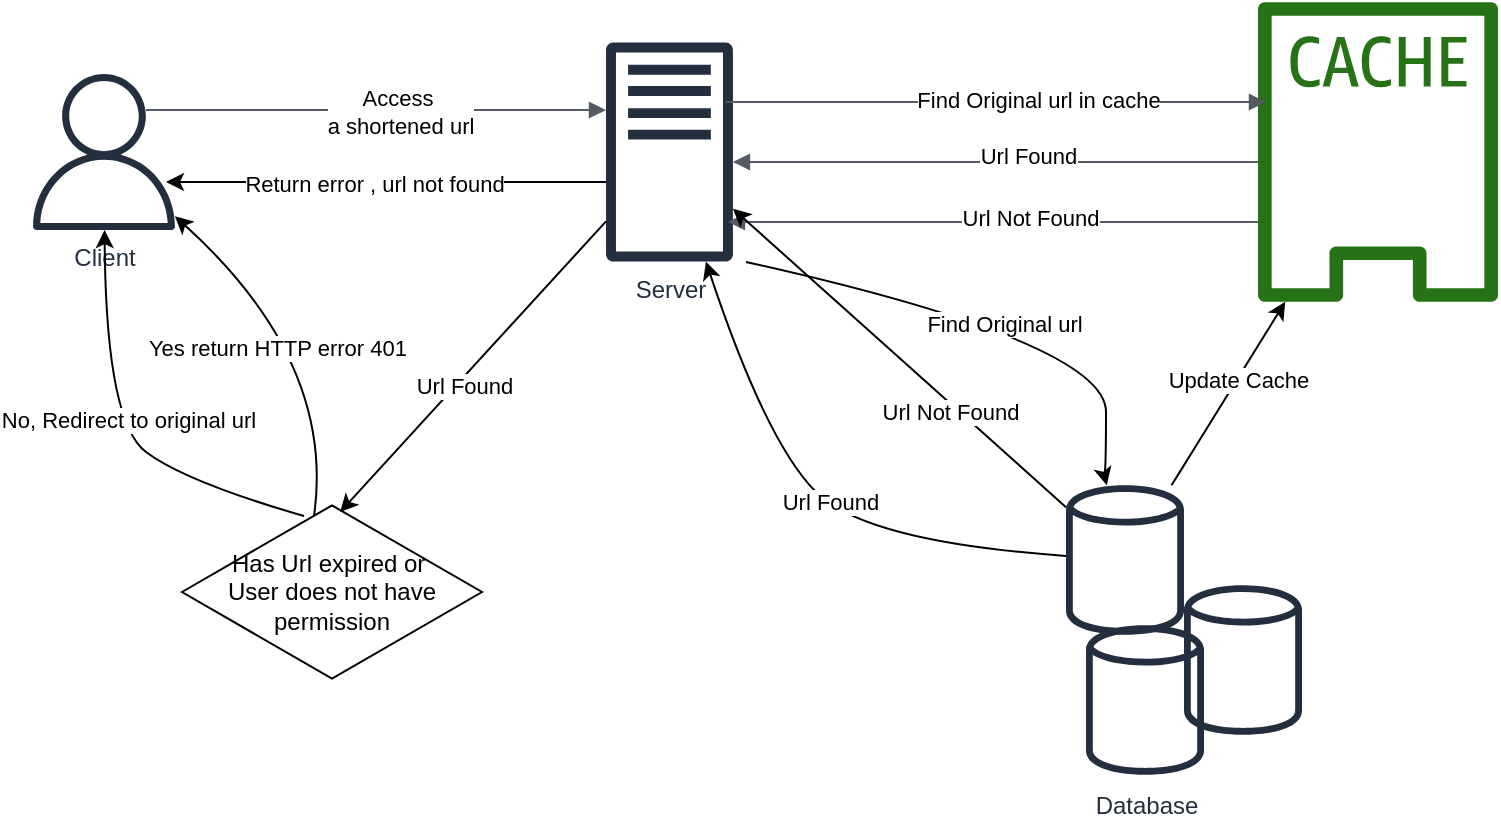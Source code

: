 <mxfile version="13.5.8" type="github">
  <diagram id="Ht1M8jgEwFfnCIfOTk4-" name="Page-1">
    <mxGraphModel dx="1186" dy="614" grid="1" gridSize="10" guides="1" tooltips="1" connect="1" arrows="1" fold="1" page="1" pageScale="1" pageWidth="1169" pageHeight="827" math="0" shadow="0">
      <root>
        <mxCell id="0" />
        <mxCell id="1" parent="0" />
        <mxCell id="CVynzXdohJQPlaJZqaoP-1" value="Client" style="outlineConnect=0;fontColor=#232F3E;gradientColor=none;fillColor=#232F3E;strokeColor=none;dashed=0;verticalLabelPosition=bottom;verticalAlign=top;align=center;html=1;fontSize=12;fontStyle=0;aspect=fixed;pointerEvents=1;shape=mxgraph.aws4.user;" vertex="1" parent="1">
          <mxGeometry x="50" y="116" width="78" height="78" as="geometry" />
        </mxCell>
        <mxCell id="CVynzXdohJQPlaJZqaoP-2" value="" style="outlineConnect=0;fontColor=#232F3E;gradientColor=none;fillColor=#232F3E;strokeColor=none;dashed=0;verticalLabelPosition=bottom;verticalAlign=top;align=center;html=1;fontSize=12;fontStyle=0;aspect=fixed;pointerEvents=1;shape=mxgraph.aws4.generic_database;" vertex="1" parent="1">
          <mxGeometry x="570" y="320" width="59" height="78" as="geometry" />
        </mxCell>
        <mxCell id="CVynzXdohJQPlaJZqaoP-3" value="" style="outlineConnect=0;fontColor=#232F3E;gradientColor=none;fillColor=#232F3E;strokeColor=none;dashed=0;verticalLabelPosition=bottom;verticalAlign=top;align=center;html=1;fontSize=12;fontStyle=0;aspect=fixed;pointerEvents=1;shape=mxgraph.aws4.generic_database;" vertex="1" parent="1">
          <mxGeometry x="629" y="370" width="59" height="78" as="geometry" />
        </mxCell>
        <mxCell id="CVynzXdohJQPlaJZqaoP-4" value="Database" style="outlineConnect=0;fontColor=#232F3E;gradientColor=none;fillColor=#232F3E;strokeColor=none;dashed=0;verticalLabelPosition=bottom;verticalAlign=top;align=center;html=1;fontSize=12;fontStyle=0;aspect=fixed;pointerEvents=1;shape=mxgraph.aws4.generic_database;" vertex="1" parent="1">
          <mxGeometry x="580" y="390" width="59" height="78" as="geometry" />
        </mxCell>
        <mxCell id="CVynzXdohJQPlaJZqaoP-5" value="Server" style="outlineConnect=0;fontColor=#232F3E;gradientColor=none;fillColor=#232F3E;strokeColor=none;dashed=0;verticalLabelPosition=bottom;verticalAlign=top;align=center;html=1;fontSize=12;fontStyle=0;aspect=fixed;pointerEvents=1;shape=mxgraph.aws4.traditional_server;" vertex="1" parent="1">
          <mxGeometry x="340" y="100" width="63.46" height="110" as="geometry" />
        </mxCell>
        <mxCell id="CVynzXdohJQPlaJZqaoP-6" value="" style="outlineConnect=0;fontColor=#232F3E;gradientColor=none;fillColor=#277116;strokeColor=none;dashed=0;verticalLabelPosition=bottom;verticalAlign=top;align=center;html=1;fontSize=12;fontStyle=0;aspect=fixed;pointerEvents=1;shape=mxgraph.aws4.cached_volume;" vertex="1" parent="1">
          <mxGeometry x="666" y="79.52" width="120" height="150.96" as="geometry" />
        </mxCell>
        <mxCell id="CVynzXdohJQPlaJZqaoP-7" value="" style="edgeStyle=orthogonalEdgeStyle;html=1;endArrow=block;elbow=vertical;startArrow=none;endFill=1;strokeColor=#545B64;rounded=0;" edge="1" parent="1" target="CVynzXdohJQPlaJZqaoP-5">
          <mxGeometry width="100" relative="1" as="geometry">
            <mxPoint x="110" y="134" as="sourcePoint" />
            <mxPoint x="252" y="134" as="targetPoint" />
            <Array as="points">
              <mxPoint x="280" y="134" />
              <mxPoint x="280" y="134" />
            </Array>
          </mxGeometry>
        </mxCell>
        <mxCell id="CVynzXdohJQPlaJZqaoP-8" value="Access&amp;nbsp;&lt;br&gt;a shortened url" style="edgeLabel;html=1;align=center;verticalAlign=middle;resizable=0;points=[];" vertex="1" connectable="0" parent="CVynzXdohJQPlaJZqaoP-7">
          <mxGeometry x="0.099" y="-1" relative="1" as="geometry">
            <mxPoint as="offset" />
          </mxGeometry>
        </mxCell>
        <mxCell id="CVynzXdohJQPlaJZqaoP-9" value="" style="edgeStyle=orthogonalEdgeStyle;html=1;endArrow=block;elbow=vertical;startArrow=none;endFill=1;strokeColor=#545B64;rounded=0;" edge="1" parent="1">
          <mxGeometry width="100" relative="1" as="geometry">
            <mxPoint x="400" y="130" as="sourcePoint" />
            <mxPoint x="670" y="130" as="targetPoint" />
          </mxGeometry>
        </mxCell>
        <mxCell id="CVynzXdohJQPlaJZqaoP-10" value="Find Original url in cache" style="edgeLabel;html=1;align=center;verticalAlign=middle;resizable=0;points=[];" vertex="1" connectable="0" parent="CVynzXdohJQPlaJZqaoP-9">
          <mxGeometry x="0.156" y="1" relative="1" as="geometry">
            <mxPoint as="offset" />
          </mxGeometry>
        </mxCell>
        <mxCell id="CVynzXdohJQPlaJZqaoP-14" value="" style="edgeStyle=orthogonalEdgeStyle;html=1;endArrow=none;elbow=vertical;startArrow=block;startFill=1;strokeColor=#545B64;rounded=0;" edge="1" parent="1" source="CVynzXdohJQPlaJZqaoP-5" target="CVynzXdohJQPlaJZqaoP-6">
          <mxGeometry width="100" relative="1" as="geometry">
            <mxPoint x="440" y="160" as="sourcePoint" />
            <mxPoint x="540" y="160" as="targetPoint" />
            <Array as="points">
              <mxPoint x="440" y="160" />
              <mxPoint x="440" y="160" />
            </Array>
          </mxGeometry>
        </mxCell>
        <mxCell id="CVynzXdohJQPlaJZqaoP-15" value="Url Found" style="edgeLabel;html=1;align=center;verticalAlign=middle;resizable=0;points=[];" vertex="1" connectable="0" parent="CVynzXdohJQPlaJZqaoP-14">
          <mxGeometry x="0.12" y="3" relative="1" as="geometry">
            <mxPoint as="offset" />
          </mxGeometry>
        </mxCell>
        <mxCell id="CVynzXdohJQPlaJZqaoP-16" value="" style="edgeStyle=orthogonalEdgeStyle;html=1;endArrow=none;elbow=vertical;startArrow=block;startFill=1;strokeColor=#545B64;rounded=0;" edge="1" parent="1" target="CVynzXdohJQPlaJZqaoP-6">
          <mxGeometry width="100" relative="1" as="geometry">
            <mxPoint x="401" y="190" as="sourcePoint" />
            <mxPoint x="561" y="190" as="targetPoint" />
            <Array as="points">
              <mxPoint x="540" y="190" />
              <mxPoint x="540" y="190" />
            </Array>
          </mxGeometry>
        </mxCell>
        <mxCell id="CVynzXdohJQPlaJZqaoP-17" value="Url Not Found" style="edgeLabel;html=1;align=center;verticalAlign=middle;resizable=0;points=[];" vertex="1" connectable="0" parent="CVynzXdohJQPlaJZqaoP-16">
          <mxGeometry x="0.553" y="55" relative="1" as="geometry">
            <mxPoint x="-55" y="53" as="offset" />
          </mxGeometry>
        </mxCell>
        <mxCell id="CVynzXdohJQPlaJZqaoP-18" value="Has Url expired or&amp;nbsp;&lt;br&gt;User does not have permission" style="html=1;whiteSpace=wrap;aspect=fixed;shape=isoRectangle;" vertex="1" parent="1">
          <mxGeometry x="128" y="330" width="150" height="90" as="geometry" />
        </mxCell>
        <mxCell id="CVynzXdohJQPlaJZqaoP-19" value="" style="endArrow=classic;html=1;entryX=0.527;entryY=0.056;entryDx=0;entryDy=0;entryPerimeter=0;" edge="1" parent="1" source="CVynzXdohJQPlaJZqaoP-5" target="CVynzXdohJQPlaJZqaoP-18">
          <mxGeometry width="50" height="50" relative="1" as="geometry">
            <mxPoint x="290" y="270" as="sourcePoint" />
            <mxPoint x="340" y="220" as="targetPoint" />
          </mxGeometry>
        </mxCell>
        <mxCell id="CVynzXdohJQPlaJZqaoP-20" value="Url Found" style="edgeLabel;html=1;align=center;verticalAlign=middle;resizable=0;points=[];" vertex="1" connectable="0" parent="CVynzXdohJQPlaJZqaoP-19">
          <mxGeometry x="0.101" y="3" relative="1" as="geometry">
            <mxPoint as="offset" />
          </mxGeometry>
        </mxCell>
        <mxCell id="CVynzXdohJQPlaJZqaoP-21" value="" style="curved=1;endArrow=classic;html=1;exitX=0.44;exitY=0.078;exitDx=0;exitDy=0;exitPerimeter=0;" edge="1" parent="1" source="CVynzXdohJQPlaJZqaoP-18" target="CVynzXdohJQPlaJZqaoP-1">
          <mxGeometry width="50" height="50" relative="1" as="geometry">
            <mxPoint x="110" y="300" as="sourcePoint" />
            <mxPoint x="80" y="240" as="targetPoint" />
            <Array as="points">
              <mxPoint x="205" y="260" />
            </Array>
          </mxGeometry>
        </mxCell>
        <mxCell id="CVynzXdohJQPlaJZqaoP-22" value="Yes return HTTP error 401&amp;nbsp;" style="edgeLabel;html=1;align=center;verticalAlign=middle;resizable=0;points=[];" vertex="1" connectable="0" parent="CVynzXdohJQPlaJZqaoP-21">
          <mxGeometry x="-0.088" y="22" relative="1" as="geometry">
            <mxPoint x="-8" y="-19" as="offset" />
          </mxGeometry>
        </mxCell>
        <mxCell id="CVynzXdohJQPlaJZqaoP-23" value="" style="curved=1;endArrow=classic;html=1;exitX=0.407;exitY=0.078;exitDx=0;exitDy=0;exitPerimeter=0;" edge="1" parent="1" source="CVynzXdohJQPlaJZqaoP-18" target="CVynzXdohJQPlaJZqaoP-1">
          <mxGeometry width="50" height="50" relative="1" as="geometry">
            <mxPoint x="80" y="300" as="sourcePoint" />
            <mxPoint x="130" y="250" as="targetPoint" />
            <Array as="points">
              <mxPoint x="130" y="320" />
              <mxPoint x="90" y="290" />
            </Array>
          </mxGeometry>
        </mxCell>
        <mxCell id="CVynzXdohJQPlaJZqaoP-24" value="No, Redirect to original url" style="edgeLabel;html=1;align=center;verticalAlign=middle;resizable=0;points=[];" vertex="1" connectable="0" parent="CVynzXdohJQPlaJZqaoP-23">
          <mxGeometry x="-0.001" y="-8" relative="1" as="geometry">
            <mxPoint as="offset" />
          </mxGeometry>
        </mxCell>
        <mxCell id="CVynzXdohJQPlaJZqaoP-25" value="" style="curved=1;endArrow=classic;html=1;" edge="1" parent="1" target="CVynzXdohJQPlaJZqaoP-2">
          <mxGeometry width="50" height="50" relative="1" as="geometry">
            <mxPoint x="410" y="210" as="sourcePoint" />
            <mxPoint x="640" y="260" as="targetPoint" />
            <Array as="points">
              <mxPoint x="590" y="250" />
              <mxPoint x="590" y="320" />
            </Array>
          </mxGeometry>
        </mxCell>
        <mxCell id="CVynzXdohJQPlaJZqaoP-26" value="Find Original url" style="edgeLabel;html=1;align=center;verticalAlign=middle;resizable=0;points=[];" vertex="1" connectable="0" parent="CVynzXdohJQPlaJZqaoP-25">
          <mxGeometry x="0.034" y="-2" relative="1" as="geometry">
            <mxPoint as="offset" />
          </mxGeometry>
        </mxCell>
        <mxCell id="CVynzXdohJQPlaJZqaoP-27" value="" style="curved=1;endArrow=classic;html=1;" edge="1" parent="1" source="CVynzXdohJQPlaJZqaoP-2" target="CVynzXdohJQPlaJZqaoP-5">
          <mxGeometry width="50" height="50" relative="1" as="geometry">
            <mxPoint x="420" y="350" as="sourcePoint" />
            <mxPoint x="470" y="300" as="targetPoint" />
            <Array as="points">
              <mxPoint x="470" y="350" />
              <mxPoint x="420" y="300" />
            </Array>
          </mxGeometry>
        </mxCell>
        <mxCell id="CVynzXdohJQPlaJZqaoP-28" value="Url Found" style="edgeLabel;html=1;align=center;verticalAlign=middle;resizable=0;points=[];" vertex="1" connectable="0" parent="CVynzXdohJQPlaJZqaoP-27">
          <mxGeometry x="-0.035" y="-1" relative="1" as="geometry">
            <mxPoint x="1" as="offset" />
          </mxGeometry>
        </mxCell>
        <mxCell id="CVynzXdohJQPlaJZqaoP-29" value="" style="endArrow=classic;html=1;" edge="1" parent="1" source="CVynzXdohJQPlaJZqaoP-2" target="CVynzXdohJQPlaJZqaoP-5">
          <mxGeometry width="50" height="50" relative="1" as="geometry">
            <mxPoint x="490" y="330" as="sourcePoint" />
            <mxPoint x="540" y="280" as="targetPoint" />
          </mxGeometry>
        </mxCell>
        <mxCell id="CVynzXdohJQPlaJZqaoP-30" value="Url Not Found" style="edgeLabel;html=1;align=center;verticalAlign=middle;resizable=0;points=[];" vertex="1" connectable="0" parent="CVynzXdohJQPlaJZqaoP-29">
          <mxGeometry x="-0.33" y="3" relative="1" as="geometry">
            <mxPoint as="offset" />
          </mxGeometry>
        </mxCell>
        <mxCell id="CVynzXdohJQPlaJZqaoP-31" value="" style="endArrow=classic;html=1;" edge="1" parent="1" source="CVynzXdohJQPlaJZqaoP-5">
          <mxGeometry width="50" height="50" relative="1" as="geometry">
            <mxPoint x="330" y="170" as="sourcePoint" />
            <mxPoint x="120" y="170" as="targetPoint" />
            <Array as="points">
              <mxPoint x="340" y="170" />
              <mxPoint x="280" y="170" />
            </Array>
          </mxGeometry>
        </mxCell>
        <mxCell id="CVynzXdohJQPlaJZqaoP-32" value="Return error , url not found" style="edgeLabel;html=1;align=center;verticalAlign=middle;resizable=0;points=[];" vertex="1" connectable="0" parent="CVynzXdohJQPlaJZqaoP-31">
          <mxGeometry x="0.054" y="1" relative="1" as="geometry">
            <mxPoint as="offset" />
          </mxGeometry>
        </mxCell>
        <mxCell id="CVynzXdohJQPlaJZqaoP-33" value="" style="endArrow=classic;html=1;" edge="1" parent="1" source="CVynzXdohJQPlaJZqaoP-2" target="CVynzXdohJQPlaJZqaoP-6">
          <mxGeometry width="50" height="50" relative="1" as="geometry">
            <mxPoint x="580" y="320" as="sourcePoint" />
            <mxPoint x="630" y="270" as="targetPoint" />
            <Array as="points">
              <mxPoint x="630" y="310" />
            </Array>
          </mxGeometry>
        </mxCell>
        <mxCell id="CVynzXdohJQPlaJZqaoP-34" value="Update Cache" style="edgeLabel;html=1;align=center;verticalAlign=middle;resizable=0;points=[];" vertex="1" connectable="0" parent="CVynzXdohJQPlaJZqaoP-33">
          <mxGeometry x="0.161" relative="1" as="geometry">
            <mxPoint as="offset" />
          </mxGeometry>
        </mxCell>
      </root>
    </mxGraphModel>
  </diagram>
</mxfile>
